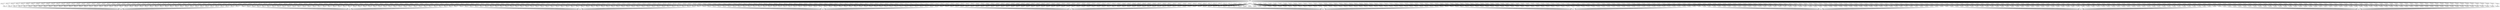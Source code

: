 digraph {
	ID00000 -> ID00109 ;
	ID00000 -> ID00107 ;
	ID00000 -> ID00105 ;
	ID00000 -> ID00103 ;
	ID00000 -> ID00006 ;
	ID00000 -> ID00101 ;
	ID00000 -> ID00004 ;
	ID00000 -> ID00008 ;
	ID00000 -> ID00204 ;
	ID00000 -> ID00202 ;
	ID00000 -> ID00208 ;
	ID00000 -> ID00206 ;
	ID00000 -> ID00307 ;
	ID00000 -> ID00305 ;
	ID00000 -> ID00303 ;
	ID00000 -> ID00200 ;
	ID00000 -> ID00301 ;
	ID00000 -> ID00600 ;
	ID00000 -> ID00602 ;
	ID00000 -> ID00604 ;
	ID00000 -> ID00701 ;
	ID00000 -> ID00703 ;
	ID00000 -> ID00503 ;
	ID00000 -> ID00505 ;
	ID00000 -> ID00501 ;
	ID00000 -> ID00400 ;
	ID00000 -> ID00402 ;
	ID00000 -> ID00404 ;
	ID00000 -> ID00406 ;
	ID00000 -> ID00127 ;
	ID00000 -> ID00125 ;
	ID00000 -> ID00319 ;
	ID00000 -> ID00129 ;
	ID00000 -> ID00509 ;
	ID00000 -> ID00507 ;
	ID00000 -> ID00123 ;
	ID00000 -> ID00713 ;
	ID00000 -> ID00121 ;
	ID00000 -> ID00711 ;
	ID00000 -> ID00511 ;
	ID00000 -> ID00707 ;
	ID00000 -> ID00705 ;
	ID00000 -> ID00515 ;
	ID00000 -> ID00321 ;
	ID00000 -> ID00513 ;
	ID00000 -> ID00709 ;
	ID00000 -> ID00325 ;
	ID00000 -> ID00323 ;
	ID00000 -> ID00329 ;
	ID00000 -> ID00327 ;
	ID00000 -> ID00309 ;
	ID00000 -> ID00113 ;
	ID00000 -> ID00115 ;
	ID00000 -> ID00117 ;
	ID00000 -> ID00119 ;
	ID00000 -> ID00517 ;
	ID00000 -> ID00721 ;
	ID00000 -> ID00519 ;
	ID00000 -> ID00723 ;
	ID00000 -> ID00725 ;
	ID00000 -> ID00111 ;
	ID00000 -> ID00715 ;
	ID00000 -> ID00521 ;
	ID00000 -> ID00717 ;
	ID00000 -> ID00523 ;
	ID00000 -> ID00719 ;
	ID00000 -> ID00525 ;
	ID00000 -> ID00527 ;
	ID00000 -> ID00311 ;
	ID00000 -> ID00313 ;
	ID00000 -> ID00315 ;
	ID00000 -> ID00317 ;
	ID00000 -> ID00735 ;
	ID00000 -> ID00733 ;
	ID00000 -> ID00731 ;
	ID00000 -> ID00632 ;
	ID00000 -> ID00630 ;
	ID00000 -> ID00636 ;
	ID00000 -> ID00634 ;
	ID00000 -> ID00240 ;
	ID00000 -> ID00349 ;
	ID00000 -> ID00628 ;
	ID00000 -> ID00347 ;
	ID00000 -> ID00244 ;
	ID00000 -> ID00345 ;
	ID00000 -> ID00242 ;
	ID00000 -> ID00343 ;
	ID00000 -> ID00248 ;
	ID00000 -> ID00341 ;
	ID00000 -> ID00246 ;
	ID00000 -> ID00729 ;
	ID00000 -> ID00727 ;
	ID00000 -> ID00745 ;
	ID00000 -> ID00747 ;
	ID00000 -> ID00741 ;
	ID00000 -> ID00640 ;
	ID00000 -> ID00743 ;
	ID00000 -> ID00642 ;
	ID00000 -> ID00644 ;
	ID00000 -> ID00646 ;
	ID00000 -> ID00648 ;
	ID00000 -> ID00337 ;
	ID00000 -> ID00638 ;
	ID00000 -> ID00339 ;
	ID00000 -> ID00333 ;
	ID00000 -> ID00230 ;
	ID00000 -> ID00335 ;
	ID00000 -> ID00232 ;
	ID00000 -> ID00234 ;
	ID00000 -> ID00331 ;
	ID00000 -> ID00236 ;
	ID00000 -> ID00238 ;
	ID00000 -> ID00737 ;
	ID00000 -> ID00739 ;
	ID00000 -> ID00753 ;
	ID00000 -> ID00751 ;
	ID00000 -> ID00757 ;
	ID00000 -> ID00755 ;
	ID00000 -> ID00614 ;
	ID00000 -> ID00612 ;
	ID00000 -> ID00610 ;
	ID00000 -> ID00369 ;
	ID00000 -> ID00222 ;
	ID00000 -> ID00367 ;
	ID00000 -> ID00220 ;
	ID00000 -> ID00608 ;
	ID00000 -> ID00606 ;
	ID00000 -> ID00361 ;
	ID00000 -> ID00228 ;
	ID00000 -> ID00749 ;
	ID00000 -> ID00365 ;
	ID00000 -> ID00226 ;
	ID00000 -> ID00363 ;
	ID00000 -> ID00224 ;
	ID00000 -> ID00763 ;
	ID00000 -> ID00765 ;
	ID00000 -> ID00767 ;
	ID00000 -> ID00769 ;
	ID00000 -> ID00624 ;
	ID00000 -> ID00626 ;
	ID00000 -> ID00620 ;
	ID00000 -> ID00622 ;
	ID00000 -> ID00761 ;
	ID00000 -> ID00355 ;
	ID00000 -> ID00357 ;
	ID00000 -> ID00210 ;
	ID00000 -> ID00359 ;
	ID00000 -> ID00616 ;
	ID00000 -> ID00618 ;
	ID00000 -> ID00216 ;
	ID00000 -> ID00759 ;
	ID00000 -> ID00218 ;
	ID00000 -> ID00351 ;
	ID00000 -> ID00212 ;
	ID00000 -> ID00353 ;
	ID00000 -> ID00214 ;
	ID00000 -> ID00470 ;
	ID00000 -> ID00472 ;
	ID00000 -> ID00575 ;
	ID00000 -> ID00474 ;
	ID00000 -> ID00578 ;
	ID00000 -> ID00476 ;
	ID00000 -> ID00571 ;
	ID00000 -> ID00573 ;
	ID00000 -> ID00479 ;
	ID00000 -> ID00674 ;
	ID00000 -> ID00676 ;
	ID00000 -> ID00771 ;
	ID00000 -> ID00679 ;
	ID00000 -> ID00777 ;
	ID00000 -> ID00670 ;
	ID00000 -> ID00773 ;
	ID00000 -> ID00672 ;
	ID00000 -> ID00775 ;
	ID00000 -> ID00481 ;
	ID00000 -> ID00485 ;
	ID00000 -> ID00588 ;
	ID00000 -> ID00483 ;
	ID00000 -> ID00586 ;
	ID00000 -> ID00489 ;
	ID00000 -> ID00584 ;
	ID00000 -> ID00487 ;
	ID00000 -> ID00582 ;
	ID00000 -> ID00580 ;
	ID00000 -> ID00782 ;
	ID00000 -> ID00687 ;
	ID00000 -> ID00780 ;
	ID00000 -> ID00685 ;
	ID00000 -> ID00689 ;
	ID00000 -> ID00788 ;
	ID00000 -> ID00786 ;
	ID00000 -> ID00683 ;
	ID00000 -> ID00784 ;
	ID00000 -> ID00681 ;
	ID00000 -> ID00450 ;
	ID00000 -> ID00598 ;
	ID00000 -> ID00452 ;
	ID00000 -> ID00458 ;
	ID00000 -> ID00590 ;
	ID00000 -> ID00592 ;
	ID00000 -> ID00454 ;
	ID00000 -> ID00594 ;
	ID00000 -> ID00456 ;
	ID00000 -> ID00596 ;
	ID00000 -> ID00656 ;
	ID00000 -> ID00790 ;
	ID00000 -> ID00658 ;
	ID00000 -> ID00792 ;
	ID00000 -> ID00652 ;
	ID00000 -> ID00794 ;
	ID00000 -> ID00654 ;
	ID00000 -> ID00796 ;
	ID00000 -> ID00798 ;
	ID00000 -> ID00650 ;
	ID00000 -> ID00464 ;
	ID00000 -> ID00462 ;
	ID00000 -> ID00460 ;
	ID00000 -> ID00468 ;
	ID00000 -> ID00466 ;
	ID00000 -> ID00668 ;
	ID00000 -> ID00666 ;
	ID00000 -> ID00664 ;
	ID00000 -> ID00662 ;
	ID00000 -> ID00660 ;
	ID00000 -> ID00432 ;
	ID00000 -> ID00434 ;
	ID00000 -> ID00436 ;
	ID00000 -> ID00438 ;
	ID00000 -> ID00535 ;
	ID00000 -> ID00537 ;
	ID00000 -> ID00911 ;
	ID00000 -> ID00531 ;
	ID00000 -> ID00430 ;
	ID00000 -> ID00533 ;
	ID00000 -> ID00905 ;
	ID00000 -> ID00903 ;
	ID00000 -> ID00909 ;
	ID00000 -> ID00529 ;
	ID00000 -> ID00907 ;
	ID00000 -> ID00446 ;
	ID00000 -> ID00541 ;
	ID00000 -> ID00444 ;
	ID00000 -> ID00448 ;
	ID00000 -> ID00549 ;
	ID00000 -> ID00547 ;
	ID00000 -> ID00921 ;
	ID00000 -> ID00442 ;
	ID00000 -> ID00545 ;
	ID00000 -> ID00923 ;
	ID00000 -> ID00440 ;
	ID00000 -> ID00543 ;
	ID00000 -> ID00913 ;
	ID00000 -> ID00915 ;
	ID00000 -> ID00917 ;
	ID00000 -> ID00919 ;
	ID00000 -> ID00539 ;
	ID00000 -> ID00414 ;
	ID00000 -> ID00416 ;
	ID00000 -> ID00410 ;
	ID00000 -> ID00412 ;
	ID00000 -> ID00551 ;
	ID00000 -> ID00553 ;
	ID00000 -> ID00555 ;
	ID00000 -> ID00557 ;
	ID00000 -> ID00559 ;
	ID00000 -> ID00693 ;
	ID00000 -> ID00695 ;
	ID00000 -> ID00691 ;
	ID00000 -> ID00408 ;
	ID00000 -> ID00697 ;
	ID00000 -> ID00699 ;
	ID00000 -> ID00428 ;
	ID00000 -> ID00426 ;
	ID00000 -> ID00800 ;
	ID00000 -> ID00424 ;
	ID00000 -> ID00563 ;
	ID00000 -> ID00802 ;
	ID00000 -> ID00422 ;
	ID00000 -> ID00561 ;
	ID00000 -> ID00420 ;
	ID00000 -> ID00567 ;
	ID00000 -> ID00901 ;
	ID00000 -> ID00565 ;
	ID00000 -> ID00569 ;
	ID00000 -> ID00418 ;
	ID00000 -> ID00816 ;
	ID00000 -> ID00814 ;
	ID00000 -> ID00818 ;
	ID00000 -> ID00959 ;
	ID00000 -> ID00957 ;
	ID00000 -> ID00967 ;
	ID00000 -> ID00965 ;
	ID00000 -> ID00963 ;
	ID00000 -> ID00961 ;
	ID00000 -> ID00820 ;
	ID00000 -> ID00824 ;
	ID00000 -> ID00822 ;
	ID00000 -> ID00804 ;
	ID00000 -> ID00806 ;
	ID00000 -> ID00808 ;
	ID00000 -> ID00947 ;
	ID00000 -> ID00949 ;
	ID00000 -> ID00953 ;
	ID00000 -> ID00955 ;
	ID00000 -> ID00951 ;
	ID00000 -> ID00810 ;
	ID00000 -> ID00812 ;
	ID00000 -> ID00838 ;
	ID00000 -> ID00836 ;
	ID00000 -> ID00937 ;
	ID00000 -> ID00935 ;
	ID00000 -> ID00939 ;
	ID00000 -> ID00941 ;
	ID00000 -> ID00945 ;
	ID00000 -> ID00943 ;
	ID00000 -> ID00846 ;
	ID00000 -> ID00844 ;
	ID00000 -> ID00842 ;
	ID00000 -> ID00840 ;
	ID00000 -> ID00826 ;
	ID00000 -> ID00828 ;
	ID00000 -> ID00925 ;
	ID00000 -> ID00927 ;
	ID00000 -> ID00929 ;
	ID00000 -> ID00931 ;
	ID00000 -> ID00933 ;
	ID00000 -> ID00832 ;
	ID00000 -> ID00834 ;
	ID00000 -> ID00830 ;
	ID00000 -> ID00095 ;
	ID00000 -> ID00097 ;
	ID00000 -> ID00099 ;
	ID00000 -> ID00858 ;
	ID00000 -> ID00864 ;
	ID00000 -> ID00862 ;
	ID00000 -> ID00868 ;
	ID00000 -> ID00866 ;
	ID00000 -> ID00860 ;
	ID00000 -> ID00091 ;
	ID00000 -> ID00093 ;
	ID00000 -> ID00390 ;
	ID00000 -> ID00848 ;
	ID00000 -> ID00493 ;
	ID00000 -> ID00850 ;
	ID00000 -> ID00491 ;
	ID00000 -> ID00991 ;
	ID00000 -> ID00852 ;
	ID00000 -> ID00497 ;
	ID00000 -> ID00854 ;
	ID00000 -> ID00495 ;
	ID00000 -> ID00856 ;
	ID00000 -> ID00398 ;
	ID00000 -> ID00997 ;
	ID00000 -> ID00396 ;
	ID00000 -> ID00499 ;
	ID00000 -> ID00999 ;
	ID00000 -> ID00394 ;
	ID00000 -> ID00993 ;
	ID00000 -> ID00392 ;
	ID00000 -> ID00995 ;
	ID00000 -> ID00979 ;
	ID00000 -> ID00889 ;
	ID00000 -> ID00388 ;
	ID00000 -> ID00981 ;
	ID00000 -> ID00886 ;
	ID00000 -> ID00884 ;
	ID00000 -> ID00985 ;
	ID00000 -> ID00882 ;
	ID00000 -> ID00380 ;
	ID00000 -> ID00983 ;
	ID00000 -> ID00880 ;
	ID00000 -> ID00382 ;
	ID00000 -> ID00989 ;
	ID00000 -> ID00384 ;
	ID00000 -> ID00987 ;
	ID00000 -> ID00386 ;
	ID00000 -> ID00969 ;
	ID00000 -> ID00876 ;
	ID00000 -> ID00878 ;
	ID00000 -> ID00377 ;
	ID00000 -> ID00872 ;
	ID00000 -> ID00874 ;
	ID00000 -> ID00971 ;
	ID00000 -> ID00371 ;
	ID00000 -> ID00973 ;
	ID00000 -> ID00870 ;
	ID00000 -> ID00975 ;
	ID00000 -> ID00375 ;
	ID00000 -> ID00977 ;
	ID00000 -> ID00373 ;
	ID00000 -> ID00250 ;
	ID00000 -> ID00254 ;
	ID00000 -> ID00159 ;
	ID00000 -> ID00252 ;
	ID00000 -> ID00157 ;
	ID00000 -> ID00258 ;
	ID00000 -> ID00155 ;
	ID00000 -> ID00256 ;
	ID00000 -> ID00153 ;
	ID00000 -> ID00151 ;
	ID00000 -> ID00058 ;
	ID00000 -> ID00052 ;
	ID00000 -> ID00050 ;
	ID00000 -> ID00056 ;
	ID00000 -> ID00054 ;
	ID00000 -> ID00260 ;
	ID00000 -> ID00262 ;
	ID00000 -> ID00893 ;
	ID00000 -> ID00264 ;
	ID00000 -> ID00169 ;
	ID00000 -> ID00891 ;
	ID00000 -> ID00266 ;
	ID00000 -> ID00060 ;
	ID00000 -> ID00897 ;
	ID00000 -> ID00268 ;
	ID00000 -> ID00165 ;
	ID00000 -> ID00895 ;
	ID00000 -> ID00167 ;
	ID00000 -> ID00161 ;
	ID00000 -> ID00899 ;
	ID00000 -> ID00163 ;
	ID00000 -> ID00062 ;
	ID00000 -> ID00064 ;
	ID00000 -> ID00066 ;
	ID00000 -> ID00068 ;
	ID00000 -> ID00276 ;
	ID00000 -> ID00070 ;
	ID00000 -> ID00137 ;
	ID00000 -> ID00274 ;
	ID00000 -> ID00135 ;
	ID00000 -> ID00272 ;
	ID00000 -> ID00270 ;
	ID00000 -> ID00139 ;
	ID00000 -> ID00133 ;
	ID00000 -> ID00278 ;
	ID00000 -> ID00131 ;
	ID00000 -> ID00078 ;
	ID00000 -> ID00076 ;
	ID00000 -> ID00074 ;
	ID00000 -> ID00072 ;
	ID00000 -> ID00285 ;
	ID00000 -> ID00080 ;
	ID00000 -> ID00147 ;
	ID00000 -> ID00287 ;
	ID00000 -> ID00082 ;
	ID00000 -> ID00149 ;
	ID00000 -> ID00283 ;
	ID00000 -> ID00141 ;
	ID00000 -> ID00289 ;
	ID00000 -> ID00143 ;
	ID00000 -> ID00145 ;
	ID00000 -> ID00088 ;
	ID00000 -> ID00280 ;
	ID00000 -> ID00084 ;
	ID00000 -> ID00086 ;
	ID00000 -> ID00198 ;
	ID00000 -> ID00196 ;
	ID00000 -> ID00194 ;
	ID00000 -> ID00295 ;
	ID00000 -> ID00293 ;
	ID00000 -> ID00299 ;
	ID00000 -> ID00297 ;
	ID00000 -> ID00012 ;
	ID00000 -> ID00291 ;
	ID00000 -> ID00010 ;
	ID00000 -> ID00016 ;
	ID00000 -> ID00192 ;
	ID00000 -> ID00014 ;
	ID00000 -> ID00190 ;
	ID00000 -> ID00018 ;
	ID00000 -> ID00020 ;
	ID00000 -> ID00022 ;
	ID00000 -> ID00024 ;
	ID00000 -> ID00026 ;
	ID00000 -> ID00028 ;
	ID00000 -> ID00173 ;
	ID00000 -> ID00171 ;
	ID00000 -> ID00177 ;
	ID00000 -> ID00175 ;
	ID00000 -> ID00179 ;
	ID00000 -> ID00034 ;
	ID00000 -> ID00032 ;
	ID00000 -> ID00030 ;
	ID00000 -> ID00038 ;
	ID00000 -> ID00036 ;
	ID00000 -> ID00183 ;
	ID00000 -> ID00186 ;
	ID00000 -> ID00188 ;
	ID00000 -> ID00044 ;
	ID00000 -> ID00046 ;
	ID00000 -> ID00040 ;
	ID00000 -> ID00042 ;
	ID00000 -> ID00048 ;
	ID00000 -> ID00181 ;
	ID00001 -> ID00108 ;
	ID00001 -> ID00106 ;
	ID00001 -> ID00104 ;
	ID00001 -> ID00102 ;
	ID00001 -> ID00005 ;
	ID00001 -> ID00100 ;
	ID00001 -> ID00003 ;
	ID00001 -> ID00009 ;
	ID00001 -> ID00007 ;
	ID00001 -> ID00203 ;
	ID00001 -> ID00201 ;
	ID00001 -> ID00207 ;
	ID00001 -> ID00205 ;
	ID00001 -> ID00306 ;
	ID00001 -> ID00304 ;
	ID00001 -> ID00302 ;
	ID00001 -> ID00300 ;
	ID00001 -> ID00601 ;
	ID00001 -> ID00603 ;
	ID00001 -> ID00700 ;
	ID00001 -> ID00702 ;
	ID00001 -> ID00502 ;
	ID00001 -> ID00504 ;
	ID00001 -> ID00500 ;
	ID00001 -> ID00401 ;
	ID00001 -> ID00403 ;
	ID00001 -> ID00405 ;
	ID00001 -> ID00126 ;
	ID00001 -> ID00124 ;
	ID00001 -> ID00128 ;
	ID00001 -> ID00710 ;
	ID00001 -> ID00508 ;
	ID00001 -> ID00506 ;
	ID00001 -> ID00714 ;
	ID00001 -> ID00122 ;
	ID00001 -> ID00712 ;
	ID00001 -> ID00120 ;
	ID00001 -> ID00706 ;
	ID00001 -> ID00512 ;
	ID00001 -> ID00704 ;
	ID00001 -> ID00510 ;
	ID00001 -> ID00320 ;
	ID00001 -> ID00516 ;
	ID00001 -> ID00708 ;
	ID00001 -> ID00514 ;
	ID00001 -> ID00324 ;
	ID00001 -> ID00322 ;
	ID00001 -> ID00328 ;
	ID00001 -> ID00326 ;
	ID00001 -> ID00114 ;
	ID00001 -> ID00308 ;
	ID00001 -> ID00116 ;
	ID00001 -> ID00118 ;
	ID00001 -> ID00518 ;
	ID00001 -> ID00720 ;
	ID00001 -> ID00110 ;
	ID00001 -> ID00722 ;
	ID00001 -> ID00112 ;
	ID00001 -> ID00724 ;
	ID00001 -> ID00520 ;
	ID00001 -> ID00716 ;
	ID00001 -> ID00522 ;
	ID00001 -> ID00718 ;
	ID00001 -> ID00524 ;
	ID00001 -> ID00526 ;
	ID00001 -> ID00310 ;
	ID00001 -> ID00312 ;
	ID00001 -> ID00314 ;
	ID00001 -> ID00316 ;
	ID00001 -> ID00318 ;
	ID00001 -> ID00736 ;
	ID00001 -> ID00734 ;
	ID00001 -> ID00732 ;
	ID00001 -> ID00730 ;
	ID00001 -> ID00633 ;
	ID00001 -> ID00631 ;
	ID00001 -> ID00637 ;
	ID00001 -> ID00635 ;
	ID00001 -> ID00629 ;
	ID00001 -> ID00348 ;
	ID00001 -> ID00627 ;
	ID00001 -> ID00346 ;
	ID00001 -> ID00243 ;
	ID00001 -> ID00344 ;
	ID00001 -> ID00241 ;
	ID00001 -> ID00342 ;
	ID00001 -> ID00247 ;
	ID00001 -> ID00340 ;
	ID00001 -> ID00245 ;
	ID00001 -> ID00728 ;
	ID00001 -> ID00249 ;
	ID00001 -> ID00726 ;
	ID00001 -> ID00744 ;
	ID00001 -> ID00746 ;
	ID00001 -> ID00740 ;
	ID00001 -> ID00742 ;
	ID00001 -> ID00641 ;
	ID00001 -> ID00643 ;
	ID00001 -> ID00645 ;
	ID00001 -> ID00647 ;
	ID00001 -> ID00338 ;
	ID00001 -> ID00639 ;
	ID00001 -> ID00334 ;
	ID00001 -> ID00231 ;
	ID00001 -> ID00336 ;
	ID00001 -> ID00233 ;
	ID00001 -> ID00330 ;
	ID00001 -> ID00235 ;
	ID00001 -> ID00332 ;
	ID00001 -> ID00237 ;
	ID00001 -> ID00239 ;
	ID00001 -> ID00738 ;
	ID00001 -> ID00754 ;
	ID00001 -> ID00752 ;
	ID00001 -> ID00758 ;
	ID00001 -> ID00756 ;
	ID00001 -> ID00615 ;
	ID00001 -> ID00613 ;
	ID00001 -> ID00611 ;
	ID00001 -> ID00750 ;
	ID00001 -> ID00368 ;
	ID00001 -> ID00221 ;
	ID00001 -> ID00366 ;
	ID00001 -> ID00609 ;
	ID00001 -> ID00607 ;
	ID00001 -> ID00605 ;
	ID00001 -> ID00360 ;
	ID00001 -> ID00229 ;
	ID00001 -> ID00227 ;
	ID00001 -> ID00748 ;
	ID00001 -> ID00364 ;
	ID00001 -> ID00225 ;
	ID00001 -> ID00362 ;
	ID00001 -> ID00223 ;
	ID00001 -> ID00762 ;
	ID00001 -> ID00764 ;
	ID00001 -> ID00209 ;
	ID00001 -> ID00766 ;
	ID00001 -> ID00768 ;
	ID00001 -> ID00623 ;
	ID00001 -> ID00625 ;
	ID00001 -> ID00621 ;
	ID00001 -> ID00760 ;
	ID00001 -> ID00356 ;
	ID00001 -> ID00358 ;
	ID00001 -> ID00211 ;
	ID00001 -> ID00617 ;
	ID00001 -> ID00619 ;
	ID00001 -> ID00217 ;
	ID00001 -> ID00350 ;
	ID00001 -> ID00219 ;
	ID00001 -> ID00352 ;
	ID00001 -> ID00213 ;
	ID00001 -> ID00354 ;
	ID00001 -> ID00215 ;
	ID00001 -> ID00579 ;
	ID00001 -> ID00471 ;
	ID00001 -> ID00473 ;
	ID00001 -> ID00577 ;
	ID00001 -> ID00475 ;
	ID00001 -> ID00572 ;
	ID00001 -> ID00478 ;
	ID00001 -> ID00574 ;
	ID00001 -> ID00570 ;
	ID00001 -> ID00675 ;
	ID00001 -> ID00770 ;
	ID00001 -> ID00772 ;
	ID00001 -> ID00678 ;
	ID00001 -> ID00779 ;
	ID00001 -> ID00671 ;
	ID00001 -> ID00774 ;
	ID00001 -> ID00673 ;
	ID00001 -> ID00776 ;
	ID00001 -> ID00482 ;
	ID00001 -> ID00480 ;
	ID00001 -> ID00486 ;
	ID00001 -> ID00589 ;
	ID00001 -> ID00484 ;
	ID00001 -> ID00587 ;
	ID00001 -> ID00585 ;
	ID00001 -> ID00488 ;
	ID00001 -> ID00583 ;
	ID00001 -> ID00581 ;
	ID00001 -> ID00783 ;
	ID00001 -> ID00688 ;
	ID00001 -> ID00781 ;
	ID00001 -> ID00686 ;
	ID00001 -> ID00680 ;
	ID00001 -> ID00789 ;
	ID00001 -> ID00787 ;
	ID00001 -> ID00684 ;
	ID00001 -> ID00785 ;
	ID00001 -> ID00682 ;
	ID00001 -> ID00597 ;
	ID00001 -> ID00451 ;
	ID00001 -> ID00599 ;
	ID00001 -> ID00453 ;
	ID00001 -> ID00459 ;
	ID00001 -> ID00591 ;
	ID00001 -> ID00593 ;
	ID00001 -> ID00649 ;
	ID00001 -> ID00455 ;
	ID00001 -> ID00595 ;
	ID00001 -> ID00457 ;
	ID00001 -> ID00657 ;
	ID00001 -> ID00659 ;
	ID00001 -> ID00653 ;
	ID00001 -> ID00791 ;
	ID00001 -> ID00655 ;
	ID00001 -> ID00793 ;
	ID00001 -> ID00795 ;
	ID00001 -> ID00651 ;
	ID00001 -> ID00797 ;
	ID00001 -> ID00799 ;
	ID00001 -> ID00463 ;
	ID00001 -> ID00461 ;
	ID00001 -> ID00469 ;
	ID00001 -> ID00467 ;
	ID00001 -> ID00465 ;
	ID00001 -> ID00669 ;
	ID00001 -> ID00667 ;
	ID00001 -> ID00665 ;
	ID00001 -> ID00663 ;
	ID00001 -> ID00661 ;
	ID00001 -> ID00433 ;
	ID00001 -> ID00435 ;
	ID00001 -> ID00530 ;
	ID00001 -> ID00437 ;
	ID00001 -> ID00439 ;
	ID00001 -> ID00536 ;
	ID00001 -> ID00538 ;
	ID00001 -> ID00912 ;
	ID00001 -> ID00532 ;
	ID00001 -> ID00910 ;
	ID00001 -> ID00431 ;
	ID00001 -> ID00534 ;
	ID00001 -> ID00904 ;
	ID00001 -> ID00902 ;
	ID00001 -> ID00908 ;
	ID00001 -> ID00528 ;
	ID00001 -> ID00906 ;
	ID00001 -> ID00429 ;
	ID00001 -> ID00445 ;
	ID00001 -> ID00540 ;
	ID00001 -> ID00443 ;
	ID00001 -> ID00449 ;
	ID00001 -> ID00447 ;
	ID00001 -> ID00548 ;
	ID00001 -> ID00546 ;
	ID00001 -> ID00920 ;
	ID00001 -> ID00441 ;
	ID00001 -> ID00544 ;
	ID00001 -> ID00922 ;
	ID00001 -> ID00542 ;
	ID00001 -> ID00914 ;
	ID00001 -> ID00916 ;
	ID00001 -> ID00918 ;
	ID00001 -> ID00415 ;
	ID00001 -> ID00417 ;
	ID00001 -> ID00411 ;
	ID00001 -> ID00550 ;
	ID00001 -> ID00413 ;
	ID00001 -> ID00552 ;
	ID00001 -> ID00554 ;
	ID00001 -> ID00556 ;
	ID00001 -> ID00558 ;
	ID00001 -> ID00692 ;
	ID00001 -> ID00694 ;
	ID00001 -> ID00690 ;
	ID00001 -> ID00407 ;
	ID00001 -> ID00696 ;
	ID00001 -> ID00409 ;
	ID00001 -> ID00698 ;
	ID00001 -> ID00427 ;
	ID00001 -> ID00425 ;
	ID00001 -> ID00423 ;
	ID00001 -> ID00562 ;
	ID00001 -> ID00801 ;
	ID00001 -> ID00421 ;
	ID00001 -> ID00560 ;
	ID00001 -> ID00566 ;
	ID00001 -> ID00900 ;
	ID00001 -> ID00564 ;
	ID00001 -> ID00568 ;
	ID00001 -> ID00419 ;
	ID00001 -> ID00817 ;
	ID00001 -> ID00815 ;
	ID00001 -> ID00819 ;
	ID00001 -> ID00958 ;
	ID00001 -> ID00966 ;
	ID00001 -> ID00964 ;
	ID00001 -> ID00962 ;
	ID00001 -> ID00960 ;
	ID00001 -> ID00823 ;
	ID00001 -> ID00821 ;
	ID00001 -> ID00803 ;
	ID00001 -> ID00805 ;
	ID00001 -> ID00807 ;
	ID00001 -> ID00809 ;
	ID00001 -> ID00946 ;
	ID00001 -> ID00948 ;
	ID00001 -> ID00954 ;
	ID00001 -> ID00956 ;
	ID00001 -> ID00950 ;
	ID00001 -> ID00952 ;
	ID00001 -> ID00811 ;
	ID00001 -> ID00813 ;
	ID00001 -> ID00839 ;
	ID00001 -> ID00837 ;
	ID00001 -> ID00938 ;
	ID00001 -> ID00936 ;
	ID00001 -> ID00940 ;
	ID00001 -> ID00944 ;
	ID00001 -> ID00942 ;
	ID00001 -> ID00845 ;
	ID00001 -> ID00843 ;
	ID00001 -> ID00841 ;
	ID00001 -> ID00829 ;
	ID00001 -> ID00825 ;
	ID00001 -> ID00827 ;
	ID00001 -> ID00924 ;
	ID00001 -> ID00926 ;
	ID00001 -> ID00928 ;
	ID00001 -> ID00930 ;
	ID00001 -> ID00932 ;
	ID00001 -> ID00934 ;
	ID00001 -> ID00833 ;
	ID00001 -> ID00835 ;
	ID00001 -> ID00831 ;
	ID00001 -> ID00094 ;
	ID00001 -> ID00096 ;
	ID00001 -> ID00098 ;
	ID00001 -> ID00859 ;
	ID00001 -> ID00863 ;
	ID00001 -> ID00861 ;
	ID00001 -> ID00867 ;
	ID00001 -> ID00865 ;
	ID00001 -> ID00090 ;
	ID00001 -> ID00092 ;
	ID00001 -> ID00847 ;
	ID00001 -> ID00849 ;
	ID00001 -> ID00990 ;
	ID00001 -> ID00851 ;
	ID00001 -> ID00492 ;
	ID00001 -> ID00992 ;
	ID00001 -> ID00853 ;
	ID00001 -> ID00490 ;
	ID00001 -> ID00855 ;
	ID00001 -> ID00496 ;
	ID00001 -> ID00857 ;
	ID00001 -> ID00399 ;
	ID00001 -> ID00494 ;
	ID00001 -> ID00998 ;
	ID00001 -> ID00397 ;
	ID00001 -> ID00395 ;
	ID00001 -> ID00498 ;
	ID00001 -> ID00994 ;
	ID00001 -> ID00393 ;
	ID00001 -> ID00996 ;
	ID00001 -> ID00391 ;
	ID00001 -> ID00389 ;
	ID00001 -> ID00888 ;
	ID00001 -> ID00980 ;
	ID00001 -> ID00885 ;
	ID00001 -> ID00883 ;
	ID00001 -> ID00381 ;
	ID00001 -> ID00984 ;
	ID00001 -> ID00881 ;
	ID00001 -> ID00383 ;
	ID00001 -> ID00982 ;
	ID00001 -> ID00385 ;
	ID00001 -> ID00988 ;
	ID00001 -> ID00387 ;
	ID00001 -> ID00986 ;
	ID00001 -> ID00968 ;
	ID00001 -> ID00869 ;
	ID00001 -> ID00877 ;
	ID00001 -> ID00379 ;
	ID00001 -> ID00879 ;
	ID00001 -> ID00873 ;
	ID00001 -> ID00970 ;
	ID00001 -> ID00875 ;
	ID00001 -> ID00972 ;
	ID00001 -> ID00372 ;
	ID00001 -> ID00974 ;
	ID00001 -> ID00871 ;
	ID00001 -> ID00370 ;
	ID00001 -> ID00976 ;
	ID00001 -> ID00376 ;
	ID00001 -> ID00978 ;
	ID00001 -> ID00374 ;
	ID00001 -> ID00251 ;
	ID00001 -> ID00255 ;
	ID00001 -> ID00253 ;
	ID00001 -> ID00158 ;
	ID00001 -> ID00259 ;
	ID00001 -> ID00156 ;
	ID00001 -> ID00257 ;
	ID00001 -> ID00154 ;
	ID00001 -> ID00152 ;
	ID00001 -> ID00150 ;
	ID00001 -> ID00059 ;
	ID00001 -> ID00053 ;
	ID00001 -> ID00051 ;
	ID00001 -> ID00057 ;
	ID00001 -> ID00055 ;
	ID00001 -> ID00261 ;
	ID00001 -> ID00892 ;
	ID00001 -> ID00263 ;
	ID00001 -> ID00168 ;
	ID00001 -> ID00890 ;
	ID00001 -> ID00265 ;
	ID00001 -> ID00896 ;
	ID00001 -> ID00267 ;
	ID00001 -> ID00164 ;
	ID00001 -> ID00894 ;
	ID00001 -> ID00269 ;
	ID00001 -> ID00166 ;
	ID00001 -> ID00160 ;
	ID00001 -> ID00898 ;
	ID00001 -> ID00162 ;
	ID00001 -> ID00069 ;
	ID00001 -> ID00061 ;
	ID00001 -> ID00063 ;
	ID00001 -> ID00065 ;
	ID00001 -> ID00067 ;
	ID00001 -> ID00277 ;
	ID00001 -> ID00071 ;
	ID00001 -> ID00138 ;
	ID00001 -> ID00275 ;
	ID00001 -> ID00136 ;
	ID00001 -> ID00273 ;
	ID00001 -> ID00271 ;
	ID00001 -> ID00130 ;
	ID00001 -> ID00134 ;
	ID00001 -> ID00279 ;
	ID00001 -> ID00132 ;
	ID00001 -> ID00079 ;
	ID00001 -> ID00077 ;
	ID00001 -> ID00075 ;
	ID00001 -> ID00073 ;
	ID00001 -> ID00146 ;
	ID00001 -> ID00286 ;
	ID00001 -> ID00081 ;
	ID00001 -> ID00148 ;
	ID00001 -> ID00288 ;
	ID00001 -> ID00282 ;
	ID00001 -> ID00284 ;
	ID00001 -> ID00140 ;
	ID00001 -> ID00142 ;
	ID00001 -> ID00144 ;
	ID00001 -> ID00087 ;
	ID00001 -> ID00083 ;
	ID00001 -> ID00085 ;
	ID00001 -> ID00199 ;
	ID00001 -> ID00197 ;
	ID00001 -> ID00195 ;
	ID00001 -> ID00193 ;
	ID00001 -> ID00294 ;
	ID00001 -> ID00292 ;
	ID00001 -> ID00298 ;
	ID00001 -> ID00296 ;
	ID00001 -> ID00290 ;
	ID00001 -> ID00013 ;
	ID00001 -> ID00011 ;
	ID00001 -> ID00191 ;
	ID00001 -> ID00017 ;
	ID00001 -> ID00015 ;
	ID00001 -> ID00019 ;
	ID00001 -> ID00021 ;
	ID00001 -> ID00023 ;
	ID00001 -> ID00025 ;
	ID00001 -> ID00027 ;
	ID00001 -> ID00029 ;
	ID00001 -> ID00174 ;
	ID00001 -> ID00172 ;
	ID00001 -> ID00178 ;
	ID00001 -> ID00176 ;
	ID00001 -> ID00035 ;
	ID00001 -> ID00033 ;
	ID00001 -> ID00031 ;
	ID00001 -> ID00039 ;
	ID00001 -> ID00170 ;
	ID00001 -> ID00037 ;
	ID00001 -> ID00182 ;
	ID00001 -> ID00185 ;
	ID00001 -> ID00187 ;
	ID00001 -> ID00189 ;
	ID00001 -> ID00043 ;
	ID00001 -> ID00045 ;
	ID00001 -> ID00041 ;
	ID00001 -> ID00047 ;
	ID00001 -> ID00049 ;
	ID00001 -> ID00180 ;
	ID00003 -> ID00002 ;
	ID00004 -> ID00003 ;
	ID00005 -> ID00002 ;
	ID00006 -> ID00005 ;
	ID00007 -> ID00002 ;
	ID00008 -> ID00007 ;
	ID00009 -> ID00002 ;
	ID00010 -> ID00009 ;
	ID00011 -> ID00002 ;
	ID00012 -> ID00011 ;
	ID00013 -> ID00002 ;
	ID00014 -> ID00013 ;
	ID00015 -> ID00002 ;
	ID00016 -> ID00015 ;
	ID00017 -> ID00002 ;
	ID00018 -> ID00017 ;
	ID00019 -> ID00002 ;
	ID00020 -> ID00019 ;
	ID00021 -> ID00002 ;
	ID00022 -> ID00021 ;
	ID00023 -> ID00002 ;
	ID00024 -> ID00023 ;
	ID00025 -> ID00002 ;
	ID00026 -> ID00025 ;
	ID00027 -> ID00002 ;
	ID00028 -> ID00027 ;
	ID00029 -> ID00002 ;
	ID00030 -> ID00029 ;
	ID00031 -> ID00002 ;
	ID00032 -> ID00031 ;
	ID00033 -> ID00002 ;
	ID00034 -> ID00033 ;
	ID00035 -> ID00002 ;
	ID00036 -> ID00035 ;
	ID00037 -> ID00002 ;
	ID00038 -> ID00037 ;
	ID00039 -> ID00002 ;
	ID00040 -> ID00039 ;
	ID00041 -> ID00002 ;
	ID00042 -> ID00041 ;
	ID00043 -> ID00002 ;
	ID00044 -> ID00043 ;
	ID00045 -> ID00002 ;
	ID00046 -> ID00045 ;
	ID00047 -> ID00002 ;
	ID00048 -> ID00047 ;
	ID00049 -> ID00002 ;
	ID00050 -> ID00049 ;
	ID00051 -> ID00002 ;
	ID00052 -> ID00051 ;
	ID00053 -> ID00002 ;
	ID00054 -> ID00053 ;
	ID00055 -> ID00002 ;
	ID00056 -> ID00055 ;
	ID00057 -> ID00002 ;
	ID00058 -> ID00057 ;
	ID00059 -> ID00002 ;
	ID00060 -> ID00059 ;
	ID00061 -> ID00002 ;
	ID00062 -> ID00061 ;
	ID00063 -> ID00002 ;
	ID00064 -> ID00063 ;
	ID00065 -> ID00002 ;
	ID00066 -> ID00065 ;
	ID00067 -> ID00002 ;
	ID00068 -> ID00067 ;
	ID00069 -> ID00002 ;
	ID00070 -> ID00069 ;
	ID00071 -> ID00002 ;
	ID00072 -> ID00071 ;
	ID00073 -> ID00002 ;
	ID00074 -> ID00073 ;
	ID00075 -> ID00002 ;
	ID00076 -> ID00075 ;
	ID00077 -> ID00002 ;
	ID00078 -> ID00077 ;
	ID00079 -> ID00002 ;
	ID00080 -> ID00079 ;
	ID00081 -> ID00002 ;
	ID00082 -> ID00081 ;
	ID00083 -> ID00002 ;
	ID00084 -> ID00083 ;
	ID00085 -> ID00002 ;
	ID00086 -> ID00085 ;
	ID00087 -> ID00002 ;
	ID00088 -> ID00087 ;
	ID00090 -> ID00089 ;
	ID00091 -> ID00090 ;
	ID00092 -> ID00089 ;
	ID00093 -> ID00092 ;
	ID00094 -> ID00089 ;
	ID00095 -> ID00094 ;
	ID00096 -> ID00089 ;
	ID00097 -> ID00096 ;
	ID00098 -> ID00089 ;
	ID00099 -> ID00098 ;
	ID00100 -> ID00089 ;
	ID00101 -> ID00100 ;
	ID00102 -> ID00089 ;
	ID00103 -> ID00102 ;
	ID00104 -> ID00089 ;
	ID00105 -> ID00104 ;
	ID00106 -> ID00089 ;
	ID00107 -> ID00106 ;
	ID00108 -> ID00089 ;
	ID00109 -> ID00108 ;
	ID00110 -> ID00089 ;
	ID00111 -> ID00110 ;
	ID00112 -> ID00089 ;
	ID00113 -> ID00112 ;
	ID00114 -> ID00089 ;
	ID00115 -> ID00114 ;
	ID00116 -> ID00089 ;
	ID00117 -> ID00116 ;
	ID00118 -> ID00089 ;
	ID00119 -> ID00118 ;
	ID00120 -> ID00089 ;
	ID00121 -> ID00120 ;
	ID00122 -> ID00089 ;
	ID00123 -> ID00122 ;
	ID00124 -> ID00089 ;
	ID00125 -> ID00124 ;
	ID00126 -> ID00089 ;
	ID00127 -> ID00126 ;
	ID00128 -> ID00089 ;
	ID00129 -> ID00128 ;
	ID00130 -> ID00089 ;
	ID00131 -> ID00130 ;
	ID00132 -> ID00089 ;
	ID00133 -> ID00132 ;
	ID00134 -> ID00089 ;
	ID00135 -> ID00134 ;
	ID00136 -> ID00089 ;
	ID00137 -> ID00136 ;
	ID00138 -> ID00089 ;
	ID00139 -> ID00138 ;
	ID00140 -> ID00089 ;
	ID00141 -> ID00140 ;
	ID00142 -> ID00089 ;
	ID00143 -> ID00142 ;
	ID00144 -> ID00089 ;
	ID00145 -> ID00144 ;
	ID00146 -> ID00089 ;
	ID00147 -> ID00146 ;
	ID00148 -> ID00089 ;
	ID00149 -> ID00148 ;
	ID00150 -> ID00089 ;
	ID00151 -> ID00150 ;
	ID00152 -> ID00089 ;
	ID00153 -> ID00152 ;
	ID00154 -> ID00089 ;
	ID00155 -> ID00154 ;
	ID00156 -> ID00089 ;
	ID00157 -> ID00156 ;
	ID00158 -> ID00089 ;
	ID00159 -> ID00158 ;
	ID00160 -> ID00089 ;
	ID00161 -> ID00160 ;
	ID00162 -> ID00089 ;
	ID00163 -> ID00162 ;
	ID00164 -> ID00089 ;
	ID00165 -> ID00164 ;
	ID00166 -> ID00089 ;
	ID00167 -> ID00166 ;
	ID00168 -> ID00089 ;
	ID00169 -> ID00168 ;
	ID00170 -> ID00089 ;
	ID00171 -> ID00170 ;
	ID00172 -> ID00089 ;
	ID00173 -> ID00172 ;
	ID00174 -> ID00089 ;
	ID00175 -> ID00174 ;
	ID00176 -> ID00089 ;
	ID00177 -> ID00176 ;
	ID00178 -> ID00089 ;
	ID00179 -> ID00178 ;
	ID00180 -> ID00089 ;
	ID00181 -> ID00180 ;
	ID00182 -> ID00089 ;
	ID00183 -> ID00182 ;
	ID00185 -> ID00184 ;
	ID00186 -> ID00185 ;
	ID00187 -> ID00184 ;
	ID00188 -> ID00187 ;
	ID00189 -> ID00184 ;
	ID00190 -> ID00189 ;
	ID00191 -> ID00184 ;
	ID00192 -> ID00191 ;
	ID00193 -> ID00184 ;
	ID00194 -> ID00193 ;
	ID00195 -> ID00184 ;
	ID00196 -> ID00195 ;
	ID00197 -> ID00184 ;
	ID00198 -> ID00197 ;
	ID00199 -> ID00184 ;
	ID00200 -> ID00199 ;
	ID00201 -> ID00184 ;
	ID00202 -> ID00201 ;
	ID00203 -> ID00184 ;
	ID00204 -> ID00203 ;
	ID00205 -> ID00184 ;
	ID00206 -> ID00205 ;
	ID00207 -> ID00184 ;
	ID00208 -> ID00207 ;
	ID00209 -> ID00184 ;
	ID00210 -> ID00209 ;
	ID00211 -> ID00184 ;
	ID00212 -> ID00211 ;
	ID00213 -> ID00184 ;
	ID00214 -> ID00213 ;
	ID00215 -> ID00184 ;
	ID00216 -> ID00215 ;
	ID00217 -> ID00184 ;
	ID00218 -> ID00217 ;
	ID00219 -> ID00184 ;
	ID00220 -> ID00219 ;
	ID00221 -> ID00184 ;
	ID00222 -> ID00221 ;
	ID00223 -> ID00184 ;
	ID00224 -> ID00223 ;
	ID00225 -> ID00184 ;
	ID00226 -> ID00225 ;
	ID00227 -> ID00184 ;
	ID00228 -> ID00227 ;
	ID00229 -> ID00184 ;
	ID00230 -> ID00229 ;
	ID00231 -> ID00184 ;
	ID00232 -> ID00231 ;
	ID00233 -> ID00184 ;
	ID00234 -> ID00233 ;
	ID00235 -> ID00184 ;
	ID00236 -> ID00235 ;
	ID00237 -> ID00184 ;
	ID00238 -> ID00237 ;
	ID00239 -> ID00184 ;
	ID00240 -> ID00239 ;
	ID00241 -> ID00184 ;
	ID00242 -> ID00241 ;
	ID00243 -> ID00184 ;
	ID00244 -> ID00243 ;
	ID00245 -> ID00184 ;
	ID00246 -> ID00245 ;
	ID00247 -> ID00184 ;
	ID00248 -> ID00247 ;
	ID00249 -> ID00184 ;
	ID00250 -> ID00249 ;
	ID00251 -> ID00184 ;
	ID00252 -> ID00251 ;
	ID00253 -> ID00184 ;
	ID00254 -> ID00253 ;
	ID00255 -> ID00184 ;
	ID00256 -> ID00255 ;
	ID00257 -> ID00184 ;
	ID00258 -> ID00257 ;
	ID00259 -> ID00184 ;
	ID00260 -> ID00259 ;
	ID00261 -> ID00184 ;
	ID00262 -> ID00261 ;
	ID00263 -> ID00184 ;
	ID00264 -> ID00263 ;
	ID00265 -> ID00184 ;
	ID00266 -> ID00265 ;
	ID00267 -> ID00184 ;
	ID00268 -> ID00267 ;
	ID00269 -> ID00184 ;
	ID00270 -> ID00269 ;
	ID00271 -> ID00184 ;
	ID00272 -> ID00271 ;
	ID00273 -> ID00184 ;
	ID00274 -> ID00273 ;
	ID00275 -> ID00184 ;
	ID00276 -> ID00275 ;
	ID00277 -> ID00184 ;
	ID00278 -> ID00277 ;
	ID00279 -> ID00184 ;
	ID00280 -> ID00279 ;
	ID00282 -> ID00281 ;
	ID00283 -> ID00282 ;
	ID00284 -> ID00281 ;
	ID00285 -> ID00284 ;
	ID00286 -> ID00281 ;
	ID00287 -> ID00286 ;
	ID00288 -> ID00281 ;
	ID00289 -> ID00288 ;
	ID00290 -> ID00281 ;
	ID00291 -> ID00290 ;
	ID00292 -> ID00281 ;
	ID00293 -> ID00292 ;
	ID00294 -> ID00281 ;
	ID00295 -> ID00294 ;
	ID00296 -> ID00281 ;
	ID00297 -> ID00296 ;
	ID00298 -> ID00281 ;
	ID00299 -> ID00298 ;
	ID00300 -> ID00281 ;
	ID00301 -> ID00300 ;
	ID00302 -> ID00281 ;
	ID00303 -> ID00302 ;
	ID00304 -> ID00281 ;
	ID00305 -> ID00304 ;
	ID00306 -> ID00281 ;
	ID00307 -> ID00306 ;
	ID00308 -> ID00281 ;
	ID00309 -> ID00308 ;
	ID00310 -> ID00281 ;
	ID00311 -> ID00310 ;
	ID00312 -> ID00281 ;
	ID00313 -> ID00312 ;
	ID00314 -> ID00281 ;
	ID00315 -> ID00314 ;
	ID00316 -> ID00281 ;
	ID00317 -> ID00316 ;
	ID00318 -> ID00281 ;
	ID00319 -> ID00318 ;
	ID00320 -> ID00281 ;
	ID00321 -> ID00320 ;
	ID00322 -> ID00281 ;
	ID00323 -> ID00322 ;
	ID00324 -> ID00281 ;
	ID00325 -> ID00324 ;
	ID00326 -> ID00281 ;
	ID00327 -> ID00326 ;
	ID00328 -> ID00281 ;
	ID00329 -> ID00328 ;
	ID00330 -> ID00281 ;
	ID00331 -> ID00330 ;
	ID00332 -> ID00281 ;
	ID00333 -> ID00332 ;
	ID00334 -> ID00281 ;
	ID00335 -> ID00334 ;
	ID00336 -> ID00281 ;
	ID00337 -> ID00336 ;
	ID00338 -> ID00281 ;
	ID00339 -> ID00338 ;
	ID00340 -> ID00281 ;
	ID00341 -> ID00340 ;
	ID00342 -> ID00281 ;
	ID00343 -> ID00342 ;
	ID00344 -> ID00281 ;
	ID00345 -> ID00344 ;
	ID00346 -> ID00281 ;
	ID00347 -> ID00346 ;
	ID00348 -> ID00281 ;
	ID00349 -> ID00348 ;
	ID00350 -> ID00281 ;
	ID00351 -> ID00350 ;
	ID00352 -> ID00281 ;
	ID00353 -> ID00352 ;
	ID00354 -> ID00281 ;
	ID00355 -> ID00354 ;
	ID00356 -> ID00281 ;
	ID00357 -> ID00356 ;
	ID00358 -> ID00281 ;
	ID00359 -> ID00358 ;
	ID00360 -> ID00281 ;
	ID00361 -> ID00360 ;
	ID00362 -> ID00281 ;
	ID00363 -> ID00362 ;
	ID00364 -> ID00281 ;
	ID00365 -> ID00364 ;
	ID00366 -> ID00281 ;
	ID00367 -> ID00366 ;
	ID00368 -> ID00281 ;
	ID00369 -> ID00368 ;
	ID00370 -> ID00281 ;
	ID00371 -> ID00370 ;
	ID00372 -> ID00281 ;
	ID00373 -> ID00372 ;
	ID00374 -> ID00281 ;
	ID00375 -> ID00374 ;
	ID00376 -> ID00281 ;
	ID00377 -> ID00376 ;
	ID00379 -> ID00378 ;
	ID00380 -> ID00379 ;
	ID00381 -> ID00378 ;
	ID00382 -> ID00381 ;
	ID00383 -> ID00378 ;
	ID00384 -> ID00383 ;
	ID00385 -> ID00378 ;
	ID00386 -> ID00385 ;
	ID00387 -> ID00378 ;
	ID00388 -> ID00387 ;
	ID00389 -> ID00378 ;
	ID00390 -> ID00389 ;
	ID00391 -> ID00378 ;
	ID00392 -> ID00391 ;
	ID00393 -> ID00378 ;
	ID00394 -> ID00393 ;
	ID00395 -> ID00378 ;
	ID00396 -> ID00395 ;
	ID00397 -> ID00378 ;
	ID00398 -> ID00397 ;
	ID00399 -> ID00378 ;
	ID00400 -> ID00399 ;
	ID00401 -> ID00378 ;
	ID00402 -> ID00401 ;
	ID00403 -> ID00378 ;
	ID00404 -> ID00403 ;
	ID00405 -> ID00378 ;
	ID00406 -> ID00405 ;
	ID00407 -> ID00378 ;
	ID00408 -> ID00407 ;
	ID00409 -> ID00378 ;
	ID00410 -> ID00409 ;
	ID00411 -> ID00378 ;
	ID00412 -> ID00411 ;
	ID00413 -> ID00378 ;
	ID00414 -> ID00413 ;
	ID00415 -> ID00378 ;
	ID00416 -> ID00415 ;
	ID00417 -> ID00378 ;
	ID00418 -> ID00417 ;
	ID00419 -> ID00378 ;
	ID00420 -> ID00419 ;
	ID00421 -> ID00378 ;
	ID00422 -> ID00421 ;
	ID00423 -> ID00378 ;
	ID00424 -> ID00423 ;
	ID00425 -> ID00378 ;
	ID00426 -> ID00425 ;
	ID00427 -> ID00378 ;
	ID00428 -> ID00427 ;
	ID00429 -> ID00378 ;
	ID00430 -> ID00429 ;
	ID00431 -> ID00378 ;
	ID00432 -> ID00431 ;
	ID00433 -> ID00378 ;
	ID00434 -> ID00433 ;
	ID00435 -> ID00378 ;
	ID00436 -> ID00435 ;
	ID00437 -> ID00378 ;
	ID00438 -> ID00437 ;
	ID00439 -> ID00378 ;
	ID00440 -> ID00439 ;
	ID00441 -> ID00378 ;
	ID00442 -> ID00441 ;
	ID00443 -> ID00378 ;
	ID00444 -> ID00443 ;
	ID00445 -> ID00378 ;
	ID00446 -> ID00445 ;
	ID00447 -> ID00378 ;
	ID00448 -> ID00447 ;
	ID00449 -> ID00378 ;
	ID00450 -> ID00449 ;
	ID00451 -> ID00378 ;
	ID00452 -> ID00451 ;
	ID00453 -> ID00378 ;
	ID00454 -> ID00453 ;
	ID00455 -> ID00378 ;
	ID00456 -> ID00455 ;
	ID00457 -> ID00378 ;
	ID00458 -> ID00457 ;
	ID00459 -> ID00378 ;
	ID00460 -> ID00459 ;
	ID00461 -> ID00378 ;
	ID00462 -> ID00461 ;
	ID00463 -> ID00378 ;
	ID00464 -> ID00463 ;
	ID00465 -> ID00378 ;
	ID00466 -> ID00465 ;
	ID00467 -> ID00378 ;
	ID00468 -> ID00467 ;
	ID00469 -> ID00378 ;
	ID00470 -> ID00469 ;
	ID00471 -> ID00378 ;
	ID00472 -> ID00471 ;
	ID00473 -> ID00378 ;
	ID00474 -> ID00473 ;
	ID00475 -> ID00378 ;
	ID00476 -> ID00475 ;
	ID00478 -> ID00477 ;
	ID00479 -> ID00478 ;
	ID00480 -> ID00477 ;
	ID00481 -> ID00480 ;
	ID00482 -> ID00477 ;
	ID00483 -> ID00482 ;
	ID00484 -> ID00477 ;
	ID00485 -> ID00484 ;
	ID00486 -> ID00477 ;
	ID00487 -> ID00486 ;
	ID00488 -> ID00477 ;
	ID00489 -> ID00488 ;
	ID00490 -> ID00477 ;
	ID00491 -> ID00490 ;
	ID00492 -> ID00477 ;
	ID00493 -> ID00492 ;
	ID00494 -> ID00477 ;
	ID00495 -> ID00494 ;
	ID00496 -> ID00477 ;
	ID00497 -> ID00496 ;
	ID00498 -> ID00477 ;
	ID00499 -> ID00498 ;
	ID00500 -> ID00477 ;
	ID00501 -> ID00500 ;
	ID00502 -> ID00477 ;
	ID00503 -> ID00502 ;
	ID00504 -> ID00477 ;
	ID00505 -> ID00504 ;
	ID00506 -> ID00477 ;
	ID00507 -> ID00506 ;
	ID00508 -> ID00477 ;
	ID00509 -> ID00508 ;
	ID00510 -> ID00477 ;
	ID00511 -> ID00510 ;
	ID00512 -> ID00477 ;
	ID00513 -> ID00512 ;
	ID00514 -> ID00477 ;
	ID00515 -> ID00514 ;
	ID00516 -> ID00477 ;
	ID00517 -> ID00516 ;
	ID00518 -> ID00477 ;
	ID00519 -> ID00518 ;
	ID00520 -> ID00477 ;
	ID00521 -> ID00520 ;
	ID00522 -> ID00477 ;
	ID00523 -> ID00522 ;
	ID00524 -> ID00477 ;
	ID00525 -> ID00524 ;
	ID00526 -> ID00477 ;
	ID00527 -> ID00526 ;
	ID00528 -> ID00477 ;
	ID00529 -> ID00528 ;
	ID00530 -> ID00477 ;
	ID00531 -> ID00530 ;
	ID00532 -> ID00477 ;
	ID00533 -> ID00532 ;
	ID00534 -> ID00477 ;
	ID00535 -> ID00534 ;
	ID00536 -> ID00477 ;
	ID00537 -> ID00536 ;
	ID00538 -> ID00477 ;
	ID00539 -> ID00538 ;
	ID00540 -> ID00477 ;
	ID00541 -> ID00540 ;
	ID00542 -> ID00477 ;
	ID00543 -> ID00542 ;
	ID00544 -> ID00477 ;
	ID00545 -> ID00544 ;
	ID00546 -> ID00477 ;
	ID00547 -> ID00546 ;
	ID00548 -> ID00477 ;
	ID00549 -> ID00548 ;
	ID00550 -> ID00477 ;
	ID00551 -> ID00550 ;
	ID00552 -> ID00477 ;
	ID00553 -> ID00552 ;
	ID00554 -> ID00477 ;
	ID00555 -> ID00554 ;
	ID00556 -> ID00477 ;
	ID00557 -> ID00556 ;
	ID00558 -> ID00477 ;
	ID00559 -> ID00558 ;
	ID00560 -> ID00477 ;
	ID00561 -> ID00560 ;
	ID00562 -> ID00477 ;
	ID00563 -> ID00562 ;
	ID00564 -> ID00477 ;
	ID00565 -> ID00564 ;
	ID00566 -> ID00477 ;
	ID00567 -> ID00566 ;
	ID00568 -> ID00477 ;
	ID00569 -> ID00568 ;
	ID00570 -> ID00477 ;
	ID00571 -> ID00570 ;
	ID00572 -> ID00477 ;
	ID00573 -> ID00572 ;
	ID00574 -> ID00477 ;
	ID00575 -> ID00574 ;
	ID00577 -> ID00576 ;
	ID00578 -> ID00577 ;
	ID00579 -> ID00576 ;
	ID00580 -> ID00579 ;
	ID00581 -> ID00576 ;
	ID00582 -> ID00581 ;
	ID00583 -> ID00576 ;
	ID00584 -> ID00583 ;
	ID00585 -> ID00576 ;
	ID00586 -> ID00585 ;
	ID00587 -> ID00576 ;
	ID00588 -> ID00587 ;
	ID00589 -> ID00576 ;
	ID00590 -> ID00589 ;
	ID00591 -> ID00576 ;
	ID00592 -> ID00591 ;
	ID00593 -> ID00576 ;
	ID00594 -> ID00593 ;
	ID00595 -> ID00576 ;
	ID00596 -> ID00595 ;
	ID00597 -> ID00576 ;
	ID00598 -> ID00597 ;
	ID00599 -> ID00576 ;
	ID00600 -> ID00599 ;
	ID00601 -> ID00576 ;
	ID00602 -> ID00601 ;
	ID00603 -> ID00576 ;
	ID00604 -> ID00603 ;
	ID00605 -> ID00576 ;
	ID00606 -> ID00605 ;
	ID00607 -> ID00576 ;
	ID00608 -> ID00607 ;
	ID00609 -> ID00576 ;
	ID00610 -> ID00609 ;
	ID00611 -> ID00576 ;
	ID00612 -> ID00611 ;
	ID00613 -> ID00576 ;
	ID00614 -> ID00613 ;
	ID00615 -> ID00576 ;
	ID00616 -> ID00615 ;
	ID00617 -> ID00576 ;
	ID00618 -> ID00617 ;
	ID00619 -> ID00576 ;
	ID00620 -> ID00619 ;
	ID00621 -> ID00576 ;
	ID00622 -> ID00621 ;
	ID00623 -> ID00576 ;
	ID00624 -> ID00623 ;
	ID00625 -> ID00576 ;
	ID00626 -> ID00625 ;
	ID00627 -> ID00576 ;
	ID00628 -> ID00627 ;
	ID00629 -> ID00576 ;
	ID00630 -> ID00629 ;
	ID00631 -> ID00576 ;
	ID00632 -> ID00631 ;
	ID00633 -> ID00576 ;
	ID00634 -> ID00633 ;
	ID00635 -> ID00576 ;
	ID00636 -> ID00635 ;
	ID00637 -> ID00576 ;
	ID00638 -> ID00637 ;
	ID00639 -> ID00576 ;
	ID00640 -> ID00639 ;
	ID00641 -> ID00576 ;
	ID00642 -> ID00641 ;
	ID00643 -> ID00576 ;
	ID00644 -> ID00643 ;
	ID00645 -> ID00576 ;
	ID00646 -> ID00645 ;
	ID00647 -> ID00576 ;
	ID00648 -> ID00647 ;
	ID00649 -> ID00576 ;
	ID00650 -> ID00649 ;
	ID00651 -> ID00576 ;
	ID00652 -> ID00651 ;
	ID00653 -> ID00576 ;
	ID00654 -> ID00653 ;
	ID00655 -> ID00576 ;
	ID00656 -> ID00655 ;
	ID00657 -> ID00576 ;
	ID00658 -> ID00657 ;
	ID00659 -> ID00576 ;
	ID00660 -> ID00659 ;
	ID00661 -> ID00576 ;
	ID00662 -> ID00661 ;
	ID00663 -> ID00576 ;
	ID00664 -> ID00663 ;
	ID00665 -> ID00576 ;
	ID00666 -> ID00665 ;
	ID00667 -> ID00576 ;
	ID00668 -> ID00667 ;
	ID00669 -> ID00576 ;
	ID00670 -> ID00669 ;
	ID00671 -> ID00576 ;
	ID00672 -> ID00671 ;
	ID00673 -> ID00576 ;
	ID00674 -> ID00673 ;
	ID00675 -> ID00576 ;
	ID00676 -> ID00675 ;
	ID00678 -> ID00677 ;
	ID00679 -> ID00678 ;
	ID00680 -> ID00677 ;
	ID00681 -> ID00680 ;
	ID00682 -> ID00677 ;
	ID00683 -> ID00682 ;
	ID00684 -> ID00677 ;
	ID00685 -> ID00684 ;
	ID00686 -> ID00677 ;
	ID00687 -> ID00686 ;
	ID00688 -> ID00677 ;
	ID00689 -> ID00688 ;
	ID00690 -> ID00677 ;
	ID00691 -> ID00690 ;
	ID00692 -> ID00677 ;
	ID00693 -> ID00692 ;
	ID00694 -> ID00677 ;
	ID00695 -> ID00694 ;
	ID00696 -> ID00677 ;
	ID00697 -> ID00696 ;
	ID00698 -> ID00677 ;
	ID00699 -> ID00698 ;
	ID00700 -> ID00677 ;
	ID00701 -> ID00700 ;
	ID00702 -> ID00677 ;
	ID00703 -> ID00702 ;
	ID00704 -> ID00677 ;
	ID00705 -> ID00704 ;
	ID00706 -> ID00677 ;
	ID00707 -> ID00706 ;
	ID00708 -> ID00677 ;
	ID00709 -> ID00708 ;
	ID00710 -> ID00677 ;
	ID00711 -> ID00710 ;
	ID00712 -> ID00677 ;
	ID00713 -> ID00712 ;
	ID00714 -> ID00677 ;
	ID00715 -> ID00714 ;
	ID00716 -> ID00677 ;
	ID00717 -> ID00716 ;
	ID00718 -> ID00677 ;
	ID00719 -> ID00718 ;
	ID00720 -> ID00677 ;
	ID00721 -> ID00720 ;
	ID00722 -> ID00677 ;
	ID00723 -> ID00722 ;
	ID00724 -> ID00677 ;
	ID00725 -> ID00724 ;
	ID00726 -> ID00677 ;
	ID00727 -> ID00726 ;
	ID00728 -> ID00677 ;
	ID00729 -> ID00728 ;
	ID00730 -> ID00677 ;
	ID00731 -> ID00730 ;
	ID00732 -> ID00677 ;
	ID00733 -> ID00732 ;
	ID00734 -> ID00677 ;
	ID00735 -> ID00734 ;
	ID00736 -> ID00677 ;
	ID00737 -> ID00736 ;
	ID00738 -> ID00677 ;
	ID00739 -> ID00738 ;
	ID00740 -> ID00677 ;
	ID00741 -> ID00740 ;
	ID00742 -> ID00677 ;
	ID00743 -> ID00742 ;
	ID00744 -> ID00677 ;
	ID00745 -> ID00744 ;
	ID00746 -> ID00677 ;
	ID00747 -> ID00746 ;
	ID00748 -> ID00677 ;
	ID00749 -> ID00748 ;
	ID00750 -> ID00677 ;
	ID00751 -> ID00750 ;
	ID00752 -> ID00677 ;
	ID00753 -> ID00752 ;
	ID00754 -> ID00677 ;
	ID00755 -> ID00754 ;
	ID00756 -> ID00677 ;
	ID00757 -> ID00756 ;
	ID00758 -> ID00677 ;
	ID00759 -> ID00758 ;
	ID00760 -> ID00677 ;
	ID00761 -> ID00760 ;
	ID00762 -> ID00677 ;
	ID00763 -> ID00762 ;
	ID00764 -> ID00677 ;
	ID00765 -> ID00764 ;
	ID00766 -> ID00677 ;
	ID00767 -> ID00766 ;
	ID00768 -> ID00677 ;
	ID00769 -> ID00768 ;
	ID00770 -> ID00677 ;
	ID00771 -> ID00770 ;
	ID00772 -> ID00677 ;
	ID00773 -> ID00772 ;
	ID00774 -> ID00677 ;
	ID00775 -> ID00774 ;
	ID00776 -> ID00677 ;
	ID00777 -> ID00776 ;
	ID00779 -> ID00778 ;
	ID00780 -> ID00779 ;
	ID00781 -> ID00778 ;
	ID00782 -> ID00781 ;
	ID00783 -> ID00778 ;
	ID00784 -> ID00783 ;
	ID00785 -> ID00778 ;
	ID00786 -> ID00785 ;
	ID00787 -> ID00778 ;
	ID00788 -> ID00787 ;
	ID00789 -> ID00778 ;
	ID00790 -> ID00789 ;
	ID00791 -> ID00778 ;
	ID00792 -> ID00791 ;
	ID00793 -> ID00778 ;
	ID00794 -> ID00793 ;
	ID00795 -> ID00778 ;
	ID00796 -> ID00795 ;
	ID00797 -> ID00778 ;
	ID00798 -> ID00797 ;
	ID00799 -> ID00778 ;
	ID00800 -> ID00799 ;
	ID00801 -> ID00778 ;
	ID00802 -> ID00801 ;
	ID00803 -> ID00778 ;
	ID00804 -> ID00803 ;
	ID00805 -> ID00778 ;
	ID00806 -> ID00805 ;
	ID00807 -> ID00778 ;
	ID00808 -> ID00807 ;
	ID00809 -> ID00778 ;
	ID00810 -> ID00809 ;
	ID00811 -> ID00778 ;
	ID00812 -> ID00811 ;
	ID00813 -> ID00778 ;
	ID00814 -> ID00813 ;
	ID00815 -> ID00778 ;
	ID00816 -> ID00815 ;
	ID00817 -> ID00778 ;
	ID00818 -> ID00817 ;
	ID00819 -> ID00778 ;
	ID00820 -> ID00819 ;
	ID00821 -> ID00778 ;
	ID00822 -> ID00821 ;
	ID00823 -> ID00778 ;
	ID00824 -> ID00823 ;
	ID00825 -> ID00778 ;
	ID00826 -> ID00825 ;
	ID00827 -> ID00778 ;
	ID00828 -> ID00827 ;
	ID00829 -> ID00778 ;
	ID00830 -> ID00829 ;
	ID00831 -> ID00778 ;
	ID00832 -> ID00831 ;
	ID00833 -> ID00778 ;
	ID00834 -> ID00833 ;
	ID00835 -> ID00778 ;
	ID00836 -> ID00835 ;
	ID00837 -> ID00778 ;
	ID00838 -> ID00837 ;
	ID00839 -> ID00778 ;
	ID00840 -> ID00839 ;
	ID00841 -> ID00778 ;
	ID00842 -> ID00841 ;
	ID00843 -> ID00778 ;
	ID00844 -> ID00843 ;
	ID00845 -> ID00778 ;
	ID00846 -> ID00845 ;
	ID00847 -> ID00778 ;
	ID00848 -> ID00847 ;
	ID00849 -> ID00778 ;
	ID00850 -> ID00849 ;
	ID00851 -> ID00778 ;
	ID00852 -> ID00851 ;
	ID00853 -> ID00778 ;
	ID00854 -> ID00853 ;
	ID00855 -> ID00778 ;
	ID00856 -> ID00855 ;
	ID00857 -> ID00778 ;
	ID00858 -> ID00857 ;
	ID00859 -> ID00778 ;
	ID00860 -> ID00859 ;
	ID00861 -> ID00778 ;
	ID00862 -> ID00861 ;
	ID00863 -> ID00778 ;
	ID00864 -> ID00863 ;
	ID00865 -> ID00778 ;
	ID00866 -> ID00865 ;
	ID00867 -> ID00778 ;
	ID00868 -> ID00867 ;
	ID00869 -> ID00778 ;
	ID00870 -> ID00869 ;
	ID00871 -> ID00778 ;
	ID00872 -> ID00871 ;
	ID00873 -> ID00778 ;
	ID00874 -> ID00873 ;
	ID00875 -> ID00778 ;
	ID00876 -> ID00875 ;
	ID00877 -> ID00778 ;
	ID00878 -> ID00877 ;
	ID00879 -> ID00778 ;
	ID00880 -> ID00879 ;
	ID00881 -> ID00778 ;
	ID00882 -> ID00881 ;
	ID00883 -> ID00778 ;
	ID00884 -> ID00883 ;
	ID00885 -> ID00778 ;
	ID00886 -> ID00885 ;
	ID00888 -> ID00887 ;
	ID00889 -> ID00888 ;
	ID00890 -> ID00887 ;
	ID00891 -> ID00890 ;
	ID00892 -> ID00887 ;
	ID00893 -> ID00892 ;
	ID00894 -> ID00887 ;
	ID00895 -> ID00894 ;
	ID00896 -> ID00887 ;
	ID00897 -> ID00896 ;
	ID00898 -> ID00887 ;
	ID00899 -> ID00898 ;
	ID00900 -> ID00887 ;
	ID00901 -> ID00900 ;
	ID00902 -> ID00887 ;
	ID00903 -> ID00902 ;
	ID00904 -> ID00887 ;
	ID00905 -> ID00904 ;
	ID00906 -> ID00887 ;
	ID00907 -> ID00906 ;
	ID00908 -> ID00887 ;
	ID00909 -> ID00908 ;
	ID00910 -> ID00887 ;
	ID00911 -> ID00910 ;
	ID00912 -> ID00887 ;
	ID00913 -> ID00912 ;
	ID00914 -> ID00887 ;
	ID00915 -> ID00914 ;
	ID00916 -> ID00887 ;
	ID00917 -> ID00916 ;
	ID00918 -> ID00887 ;
	ID00919 -> ID00918 ;
	ID00920 -> ID00887 ;
	ID00921 -> ID00920 ;
	ID00922 -> ID00887 ;
	ID00923 -> ID00922 ;
	ID00924 -> ID00887 ;
	ID00925 -> ID00924 ;
	ID00926 -> ID00887 ;
	ID00927 -> ID00926 ;
	ID00928 -> ID00887 ;
	ID00929 -> ID00928 ;
	ID00930 -> ID00887 ;
	ID00931 -> ID00930 ;
	ID00932 -> ID00887 ;
	ID00933 -> ID00932 ;
	ID00934 -> ID00887 ;
	ID00935 -> ID00934 ;
	ID00936 -> ID00887 ;
	ID00937 -> ID00936 ;
	ID00938 -> ID00887 ;
	ID00939 -> ID00938 ;
	ID00940 -> ID00887 ;
	ID00941 -> ID00940 ;
	ID00942 -> ID00887 ;
	ID00943 -> ID00942 ;
	ID00944 -> ID00887 ;
	ID00945 -> ID00944 ;
	ID00946 -> ID00887 ;
	ID00947 -> ID00946 ;
	ID00948 -> ID00887 ;
	ID00949 -> ID00948 ;
	ID00950 -> ID00887 ;
	ID00951 -> ID00950 ;
	ID00952 -> ID00887 ;
	ID00953 -> ID00952 ;
	ID00954 -> ID00887 ;
	ID00955 -> ID00954 ;
	ID00956 -> ID00887 ;
	ID00957 -> ID00956 ;
	ID00958 -> ID00887 ;
	ID00959 -> ID00958 ;
	ID00960 -> ID00887 ;
	ID00961 -> ID00960 ;
	ID00962 -> ID00887 ;
	ID00963 -> ID00962 ;
	ID00964 -> ID00887 ;
	ID00965 -> ID00964 ;
	ID00966 -> ID00887 ;
	ID00967 -> ID00966 ;
	ID00968 -> ID00887 ;
	ID00969 -> ID00968 ;
	ID00970 -> ID00887 ;
	ID00971 -> ID00970 ;
	ID00972 -> ID00887 ;
	ID00973 -> ID00972 ;
	ID00974 -> ID00887 ;
	ID00975 -> ID00974 ;
	ID00976 -> ID00887 ;
	ID00977 -> ID00976 ;
	ID00978 -> ID00887 ;
	ID00979 -> ID00978 ;
	ID00980 -> ID00887 ;
	ID00981 -> ID00980 ;
	ID00982 -> ID00887 ;
	ID00983 -> ID00982 ;
	ID00984 -> ID00887 ;
	ID00985 -> ID00984 ;
	ID00986 -> ID00887 ;
	ID00987 -> ID00986 ;
	ID00988 -> ID00887 ;
	ID00989 -> ID00988 ;
	ID00990 -> ID00887 ;
	ID00991 -> ID00990 ;
	ID00992 -> ID00887 ;
	ID00993 -> ID00992 ;
	ID00994 -> ID00887 ;
	ID00995 -> ID00994 ;
	ID00996 -> ID00887 ;
	ID00997 -> ID00996 ;
	ID00998 -> ID00887 ;
	ID00999 -> ID00998 ;
}
